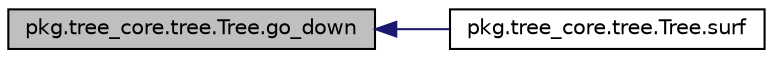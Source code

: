 digraph "pkg.tree_core.tree.Tree.go_down"
{
  edge [fontname="Helvetica",fontsize="10",labelfontname="Helvetica",labelfontsize="10"];
  node [fontname="Helvetica",fontsize="10",shape=record];
  rankdir="LR";
  Node23 [label="pkg.tree_core.tree.Tree.go_down",height=0.2,width=0.4,color="black", fillcolor="grey75", style="filled", fontcolor="black"];
  Node23 -> Node24 [dir="back",color="midnightblue",fontsize="10",style="solid",fontname="Helvetica"];
  Node24 [label="pkg.tree_core.tree.Tree.surf",height=0.2,width=0.4,color="black", fillcolor="white", style="filled",URL="$classpkg_1_1tree__core_1_1tree_1_1_tree.html#a1aea97e687c2b3381566fa0d9e22fb3f"];
}
